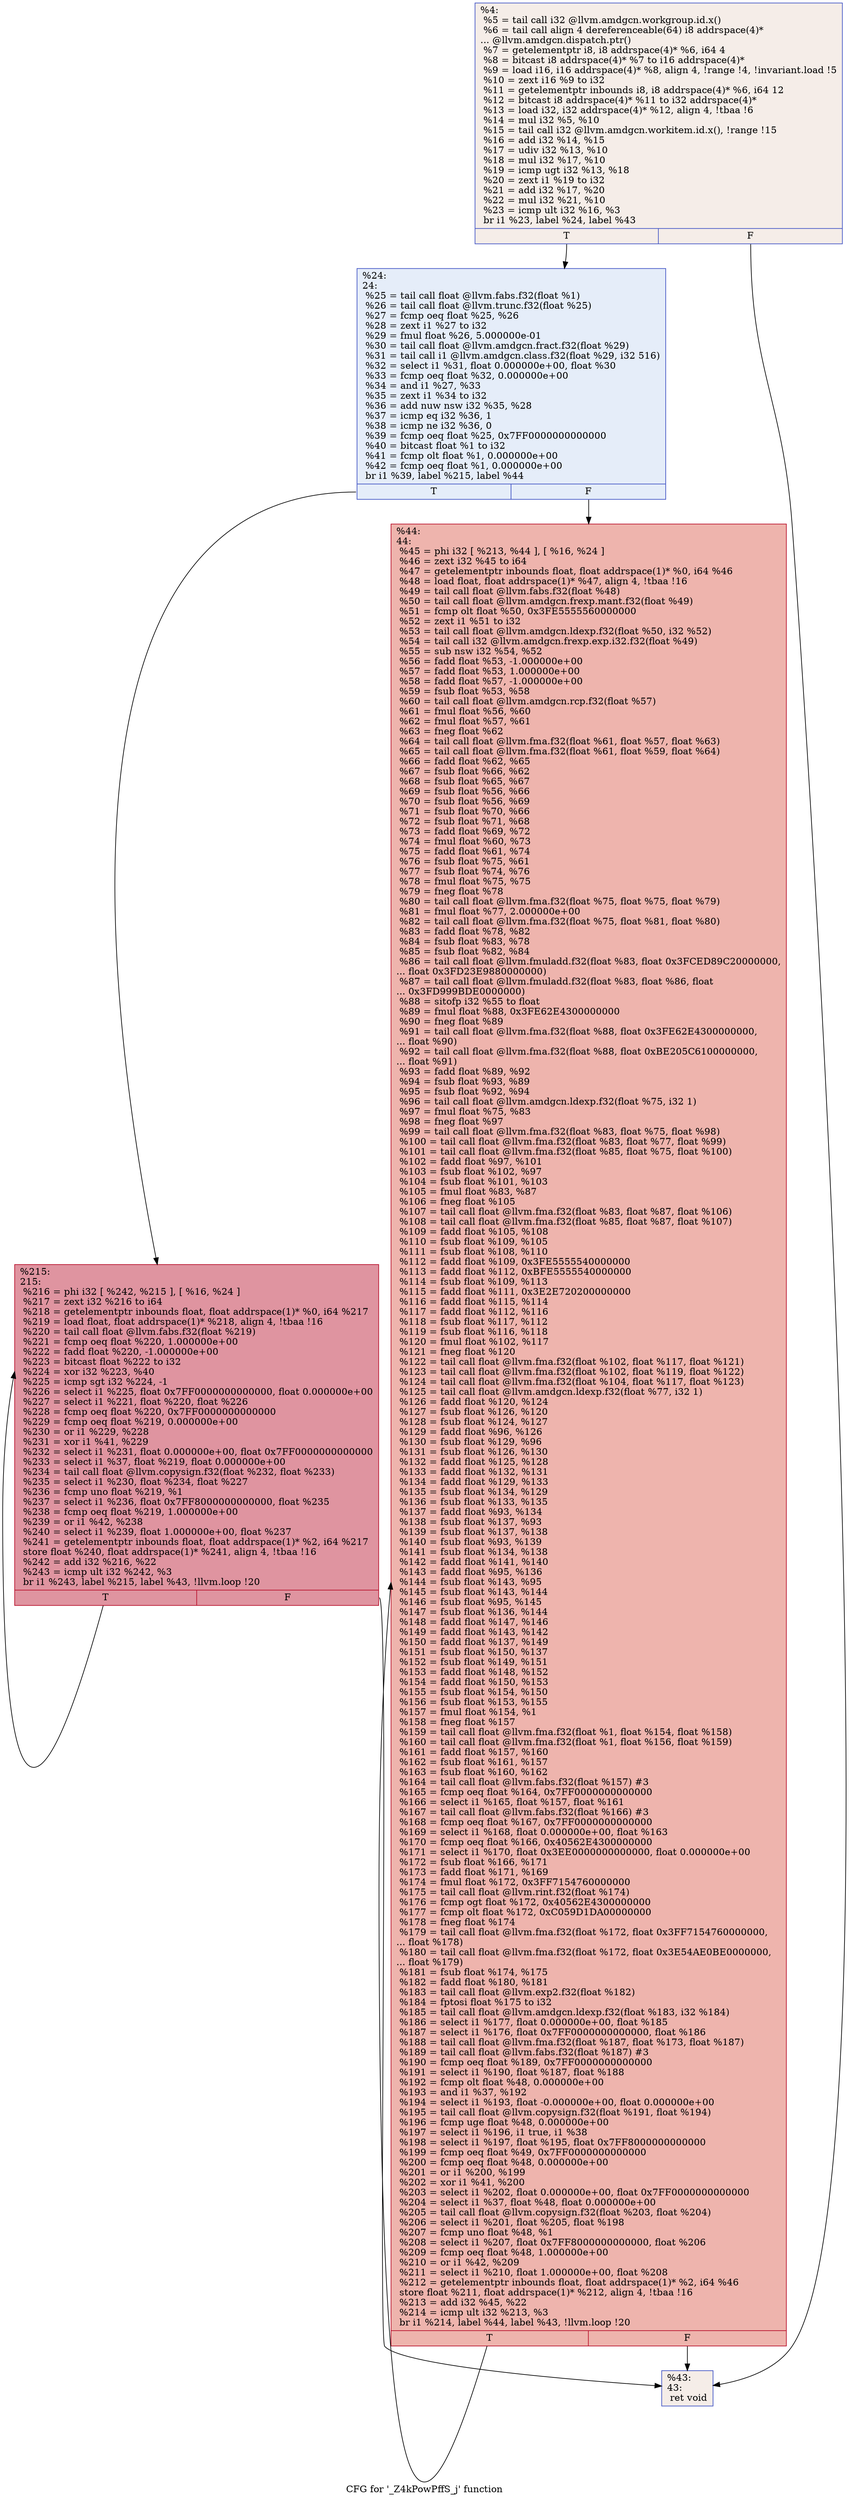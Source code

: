 digraph "CFG for '_Z4kPowPffS_j' function" {
	label="CFG for '_Z4kPowPffS_j' function";

	Node0x4aecf70 [shape=record,color="#3d50c3ff", style=filled, fillcolor="#e8d6cc70",label="{%4:\l  %5 = tail call i32 @llvm.amdgcn.workgroup.id.x()\l  %6 = tail call align 4 dereferenceable(64) i8 addrspace(4)*\l... @llvm.amdgcn.dispatch.ptr()\l  %7 = getelementptr i8, i8 addrspace(4)* %6, i64 4\l  %8 = bitcast i8 addrspace(4)* %7 to i16 addrspace(4)*\l  %9 = load i16, i16 addrspace(4)* %8, align 4, !range !4, !invariant.load !5\l  %10 = zext i16 %9 to i32\l  %11 = getelementptr inbounds i8, i8 addrspace(4)* %6, i64 12\l  %12 = bitcast i8 addrspace(4)* %11 to i32 addrspace(4)*\l  %13 = load i32, i32 addrspace(4)* %12, align 4, !tbaa !6\l  %14 = mul i32 %5, %10\l  %15 = tail call i32 @llvm.amdgcn.workitem.id.x(), !range !15\l  %16 = add i32 %14, %15\l  %17 = udiv i32 %13, %10\l  %18 = mul i32 %17, %10\l  %19 = icmp ugt i32 %13, %18\l  %20 = zext i1 %19 to i32\l  %21 = add i32 %17, %20\l  %22 = mul i32 %21, %10\l  %23 = icmp ult i32 %16, %3\l  br i1 %23, label %24, label %43\l|{<s0>T|<s1>F}}"];
	Node0x4aecf70:s0 -> Node0x4aef540;
	Node0x4aecf70:s1 -> Node0x4aef5d0;
	Node0x4aef540 [shape=record,color="#3d50c3ff", style=filled, fillcolor="#c5d6f270",label="{%24:\l24:                                               \l  %25 = tail call float @llvm.fabs.f32(float %1)\l  %26 = tail call float @llvm.trunc.f32(float %25)\l  %27 = fcmp oeq float %25, %26\l  %28 = zext i1 %27 to i32\l  %29 = fmul float %26, 5.000000e-01\l  %30 = tail call float @llvm.amdgcn.fract.f32(float %29)\l  %31 = tail call i1 @llvm.amdgcn.class.f32(float %29, i32 516)\l  %32 = select i1 %31, float 0.000000e+00, float %30\l  %33 = fcmp oeq float %32, 0.000000e+00\l  %34 = and i1 %27, %33\l  %35 = zext i1 %34 to i32\l  %36 = add nuw nsw i32 %35, %28\l  %37 = icmp eq i32 %36, 1\l  %38 = icmp ne i32 %36, 0\l  %39 = fcmp oeq float %25, 0x7FF0000000000000\l  %40 = bitcast float %1 to i32\l  %41 = fcmp olt float %1, 0.000000e+00\l  %42 = fcmp oeq float %1, 0.000000e+00\l  br i1 %39, label %215, label %44\l|{<s0>T|<s1>F}}"];
	Node0x4aef540:s0 -> Node0x4af1350;
	Node0x4aef540:s1 -> Node0x4af13e0;
	Node0x4aef5d0 [shape=record,color="#3d50c3ff", style=filled, fillcolor="#e8d6cc70",label="{%43:\l43:                                               \l  ret void\l}"];
	Node0x4af13e0 [shape=record,color="#b70d28ff", style=filled, fillcolor="#d8564670",label="{%44:\l44:                                               \l  %45 = phi i32 [ %213, %44 ], [ %16, %24 ]\l  %46 = zext i32 %45 to i64\l  %47 = getelementptr inbounds float, float addrspace(1)* %0, i64 %46\l  %48 = load float, float addrspace(1)* %47, align 4, !tbaa !16\l  %49 = tail call float @llvm.fabs.f32(float %48)\l  %50 = tail call float @llvm.amdgcn.frexp.mant.f32(float %49)\l  %51 = fcmp olt float %50, 0x3FE5555560000000\l  %52 = zext i1 %51 to i32\l  %53 = tail call float @llvm.amdgcn.ldexp.f32(float %50, i32 %52)\l  %54 = tail call i32 @llvm.amdgcn.frexp.exp.i32.f32(float %49)\l  %55 = sub nsw i32 %54, %52\l  %56 = fadd float %53, -1.000000e+00\l  %57 = fadd float %53, 1.000000e+00\l  %58 = fadd float %57, -1.000000e+00\l  %59 = fsub float %53, %58\l  %60 = tail call float @llvm.amdgcn.rcp.f32(float %57)\l  %61 = fmul float %56, %60\l  %62 = fmul float %57, %61\l  %63 = fneg float %62\l  %64 = tail call float @llvm.fma.f32(float %61, float %57, float %63)\l  %65 = tail call float @llvm.fma.f32(float %61, float %59, float %64)\l  %66 = fadd float %62, %65\l  %67 = fsub float %66, %62\l  %68 = fsub float %65, %67\l  %69 = fsub float %56, %66\l  %70 = fsub float %56, %69\l  %71 = fsub float %70, %66\l  %72 = fsub float %71, %68\l  %73 = fadd float %69, %72\l  %74 = fmul float %60, %73\l  %75 = fadd float %61, %74\l  %76 = fsub float %75, %61\l  %77 = fsub float %74, %76\l  %78 = fmul float %75, %75\l  %79 = fneg float %78\l  %80 = tail call float @llvm.fma.f32(float %75, float %75, float %79)\l  %81 = fmul float %77, 2.000000e+00\l  %82 = tail call float @llvm.fma.f32(float %75, float %81, float %80)\l  %83 = fadd float %78, %82\l  %84 = fsub float %83, %78\l  %85 = fsub float %82, %84\l  %86 = tail call float @llvm.fmuladd.f32(float %83, float 0x3FCED89C20000000,\l... float 0x3FD23E9880000000)\l  %87 = tail call float @llvm.fmuladd.f32(float %83, float %86, float\l... 0x3FD999BDE0000000)\l  %88 = sitofp i32 %55 to float\l  %89 = fmul float %88, 0x3FE62E4300000000\l  %90 = fneg float %89\l  %91 = tail call float @llvm.fma.f32(float %88, float 0x3FE62E4300000000,\l... float %90)\l  %92 = tail call float @llvm.fma.f32(float %88, float 0xBE205C6100000000,\l... float %91)\l  %93 = fadd float %89, %92\l  %94 = fsub float %93, %89\l  %95 = fsub float %92, %94\l  %96 = tail call float @llvm.amdgcn.ldexp.f32(float %75, i32 1)\l  %97 = fmul float %75, %83\l  %98 = fneg float %97\l  %99 = tail call float @llvm.fma.f32(float %83, float %75, float %98)\l  %100 = tail call float @llvm.fma.f32(float %83, float %77, float %99)\l  %101 = tail call float @llvm.fma.f32(float %85, float %75, float %100)\l  %102 = fadd float %97, %101\l  %103 = fsub float %102, %97\l  %104 = fsub float %101, %103\l  %105 = fmul float %83, %87\l  %106 = fneg float %105\l  %107 = tail call float @llvm.fma.f32(float %83, float %87, float %106)\l  %108 = tail call float @llvm.fma.f32(float %85, float %87, float %107)\l  %109 = fadd float %105, %108\l  %110 = fsub float %109, %105\l  %111 = fsub float %108, %110\l  %112 = fadd float %109, 0x3FE5555540000000\l  %113 = fadd float %112, 0xBFE5555540000000\l  %114 = fsub float %109, %113\l  %115 = fadd float %111, 0x3E2E720200000000\l  %116 = fadd float %115, %114\l  %117 = fadd float %112, %116\l  %118 = fsub float %117, %112\l  %119 = fsub float %116, %118\l  %120 = fmul float %102, %117\l  %121 = fneg float %120\l  %122 = tail call float @llvm.fma.f32(float %102, float %117, float %121)\l  %123 = tail call float @llvm.fma.f32(float %102, float %119, float %122)\l  %124 = tail call float @llvm.fma.f32(float %104, float %117, float %123)\l  %125 = tail call float @llvm.amdgcn.ldexp.f32(float %77, i32 1)\l  %126 = fadd float %120, %124\l  %127 = fsub float %126, %120\l  %128 = fsub float %124, %127\l  %129 = fadd float %96, %126\l  %130 = fsub float %129, %96\l  %131 = fsub float %126, %130\l  %132 = fadd float %125, %128\l  %133 = fadd float %132, %131\l  %134 = fadd float %129, %133\l  %135 = fsub float %134, %129\l  %136 = fsub float %133, %135\l  %137 = fadd float %93, %134\l  %138 = fsub float %137, %93\l  %139 = fsub float %137, %138\l  %140 = fsub float %93, %139\l  %141 = fsub float %134, %138\l  %142 = fadd float %141, %140\l  %143 = fadd float %95, %136\l  %144 = fsub float %143, %95\l  %145 = fsub float %143, %144\l  %146 = fsub float %95, %145\l  %147 = fsub float %136, %144\l  %148 = fadd float %147, %146\l  %149 = fadd float %143, %142\l  %150 = fadd float %137, %149\l  %151 = fsub float %150, %137\l  %152 = fsub float %149, %151\l  %153 = fadd float %148, %152\l  %154 = fadd float %150, %153\l  %155 = fsub float %154, %150\l  %156 = fsub float %153, %155\l  %157 = fmul float %154, %1\l  %158 = fneg float %157\l  %159 = tail call float @llvm.fma.f32(float %1, float %154, float %158)\l  %160 = tail call float @llvm.fma.f32(float %1, float %156, float %159)\l  %161 = fadd float %157, %160\l  %162 = fsub float %161, %157\l  %163 = fsub float %160, %162\l  %164 = tail call float @llvm.fabs.f32(float %157) #3\l  %165 = fcmp oeq float %164, 0x7FF0000000000000\l  %166 = select i1 %165, float %157, float %161\l  %167 = tail call float @llvm.fabs.f32(float %166) #3\l  %168 = fcmp oeq float %167, 0x7FF0000000000000\l  %169 = select i1 %168, float 0.000000e+00, float %163\l  %170 = fcmp oeq float %166, 0x40562E4300000000\l  %171 = select i1 %170, float 0x3EE0000000000000, float 0.000000e+00\l  %172 = fsub float %166, %171\l  %173 = fadd float %171, %169\l  %174 = fmul float %172, 0x3FF7154760000000\l  %175 = tail call float @llvm.rint.f32(float %174)\l  %176 = fcmp ogt float %172, 0x40562E4300000000\l  %177 = fcmp olt float %172, 0xC059D1DA00000000\l  %178 = fneg float %174\l  %179 = tail call float @llvm.fma.f32(float %172, float 0x3FF7154760000000,\l... float %178)\l  %180 = tail call float @llvm.fma.f32(float %172, float 0x3E54AE0BE0000000,\l... float %179)\l  %181 = fsub float %174, %175\l  %182 = fadd float %180, %181\l  %183 = tail call float @llvm.exp2.f32(float %182)\l  %184 = fptosi float %175 to i32\l  %185 = tail call float @llvm.amdgcn.ldexp.f32(float %183, i32 %184)\l  %186 = select i1 %177, float 0.000000e+00, float %185\l  %187 = select i1 %176, float 0x7FF0000000000000, float %186\l  %188 = tail call float @llvm.fma.f32(float %187, float %173, float %187)\l  %189 = tail call float @llvm.fabs.f32(float %187) #3\l  %190 = fcmp oeq float %189, 0x7FF0000000000000\l  %191 = select i1 %190, float %187, float %188\l  %192 = fcmp olt float %48, 0.000000e+00\l  %193 = and i1 %37, %192\l  %194 = select i1 %193, float -0.000000e+00, float 0.000000e+00\l  %195 = tail call float @llvm.copysign.f32(float %191, float %194)\l  %196 = fcmp uge float %48, 0.000000e+00\l  %197 = select i1 %196, i1 true, i1 %38\l  %198 = select i1 %197, float %195, float 0x7FF8000000000000\l  %199 = fcmp oeq float %49, 0x7FF0000000000000\l  %200 = fcmp oeq float %48, 0.000000e+00\l  %201 = or i1 %200, %199\l  %202 = xor i1 %41, %200\l  %203 = select i1 %202, float 0.000000e+00, float 0x7FF0000000000000\l  %204 = select i1 %37, float %48, float 0.000000e+00\l  %205 = tail call float @llvm.copysign.f32(float %203, float %204)\l  %206 = select i1 %201, float %205, float %198\l  %207 = fcmp uno float %48, %1\l  %208 = select i1 %207, float 0x7FF8000000000000, float %206\l  %209 = fcmp oeq float %48, 1.000000e+00\l  %210 = or i1 %42, %209\l  %211 = select i1 %210, float 1.000000e+00, float %208\l  %212 = getelementptr inbounds float, float addrspace(1)* %2, i64 %46\l  store float %211, float addrspace(1)* %212, align 4, !tbaa !16\l  %213 = add i32 %45, %22\l  %214 = icmp ult i32 %213, %3\l  br i1 %214, label %44, label %43, !llvm.loop !20\l|{<s0>T|<s1>F}}"];
	Node0x4af13e0:s0 -> Node0x4af13e0;
	Node0x4af13e0:s1 -> Node0x4aef5d0;
	Node0x4af1350 [shape=record,color="#b70d28ff", style=filled, fillcolor="#b70d2870",label="{%215:\l215:                                              \l  %216 = phi i32 [ %242, %215 ], [ %16, %24 ]\l  %217 = zext i32 %216 to i64\l  %218 = getelementptr inbounds float, float addrspace(1)* %0, i64 %217\l  %219 = load float, float addrspace(1)* %218, align 4, !tbaa !16\l  %220 = tail call float @llvm.fabs.f32(float %219)\l  %221 = fcmp oeq float %220, 1.000000e+00\l  %222 = fadd float %220, -1.000000e+00\l  %223 = bitcast float %222 to i32\l  %224 = xor i32 %223, %40\l  %225 = icmp sgt i32 %224, -1\l  %226 = select i1 %225, float 0x7FF0000000000000, float 0.000000e+00\l  %227 = select i1 %221, float %220, float %226\l  %228 = fcmp oeq float %220, 0x7FF0000000000000\l  %229 = fcmp oeq float %219, 0.000000e+00\l  %230 = or i1 %229, %228\l  %231 = xor i1 %41, %229\l  %232 = select i1 %231, float 0.000000e+00, float 0x7FF0000000000000\l  %233 = select i1 %37, float %219, float 0.000000e+00\l  %234 = tail call float @llvm.copysign.f32(float %232, float %233)\l  %235 = select i1 %230, float %234, float %227\l  %236 = fcmp uno float %219, %1\l  %237 = select i1 %236, float 0x7FF8000000000000, float %235\l  %238 = fcmp oeq float %219, 1.000000e+00\l  %239 = or i1 %42, %238\l  %240 = select i1 %239, float 1.000000e+00, float %237\l  %241 = getelementptr inbounds float, float addrspace(1)* %2, i64 %217\l  store float %240, float addrspace(1)* %241, align 4, !tbaa !16\l  %242 = add i32 %216, %22\l  %243 = icmp ult i32 %242, %3\l  br i1 %243, label %215, label %43, !llvm.loop !20\l|{<s0>T|<s1>F}}"];
	Node0x4af1350:s0 -> Node0x4af1350;
	Node0x4af1350:s1 -> Node0x4aef5d0;
}
